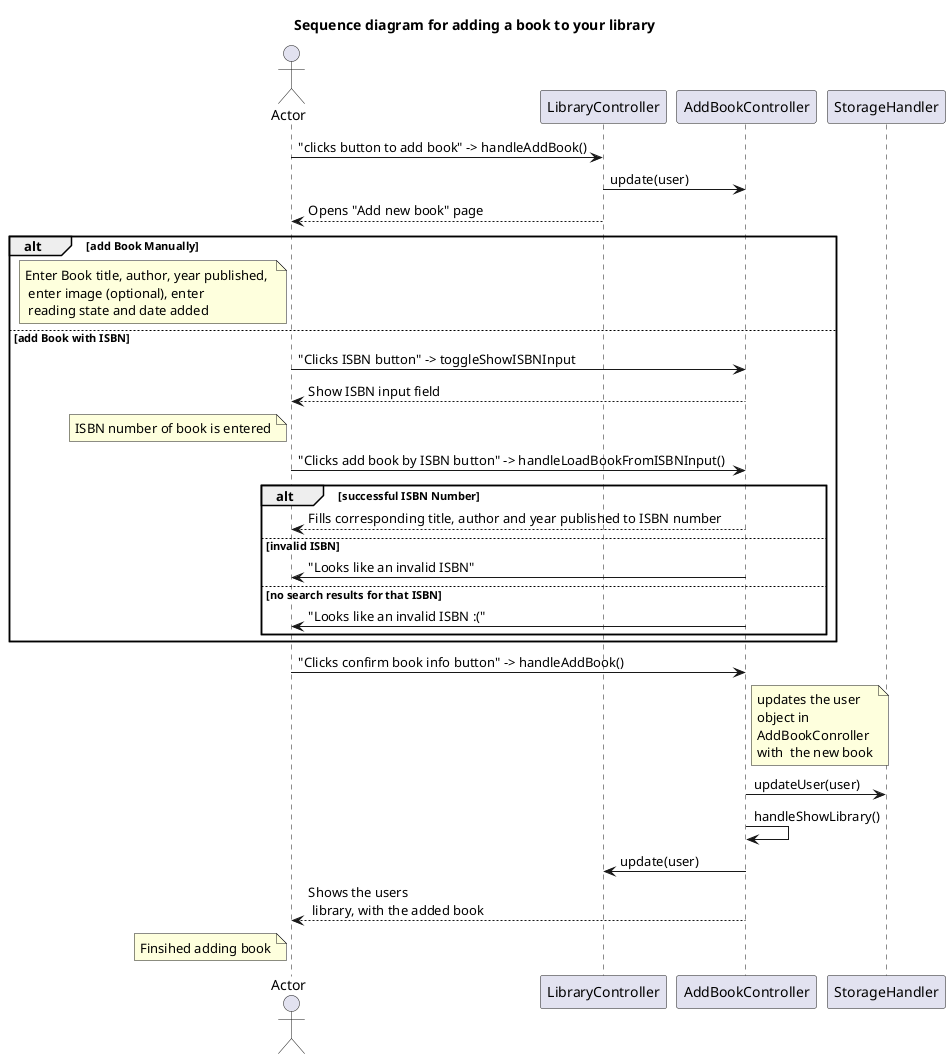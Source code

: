 @startuml
title Sequence diagram for adding a book to your library
Actor Actor
participant LibraryController
participant AddBookController
participant StorageHandler


Actor -> LibraryController: "clicks button to add book" -> handleAddBook()
LibraryController -> AddBookController: update(user)
LibraryController --> Actor: Opens "Add new book" page

alt add Book Manually
    note left of Actor: Enter Book title, author, year published, \n enter image (optional), enter \n reading state and date added

else add Book with ISBN
    Actor -> AddBookController: "Clicks ISBN button" -> toggleShowISBNInput
    AddBookController --> Actor: Show ISBN input field
    note left of Actor: ISBN number of book is entered
    Actor -> AddBookController: "Clicks add book by ISBN button" -> handleLoadBookFromISBNInput()
    alt successful ISBN Number
        Actor <-- AddBookController: Fills corresponding title, author and year published to ISBN number
   else invalid ISBN
        Actor <- AddBookController: "Looks like an invalid ISBN"
    else no search results for that ISBN
        Actor <- AddBookController: "Looks like an invalid ISBN :("

end
end
    Actor -> AddBookController: "Clicks confirm book info button" -> handleAddBook()
    note right of AddBookController: updates the user \nobject in \nAddBookConroller \nwith  the new book
    AddBookController -> StorageHandler: updateUser(user)
    AddBookController -> AddBookController: handleShowLibrary()
    LibraryController <- AddBookController: update(user)
    AddBookController --> Actor: Shows the users\n library, with the added book

note left of Actor: Finsihed adding book

@enduml